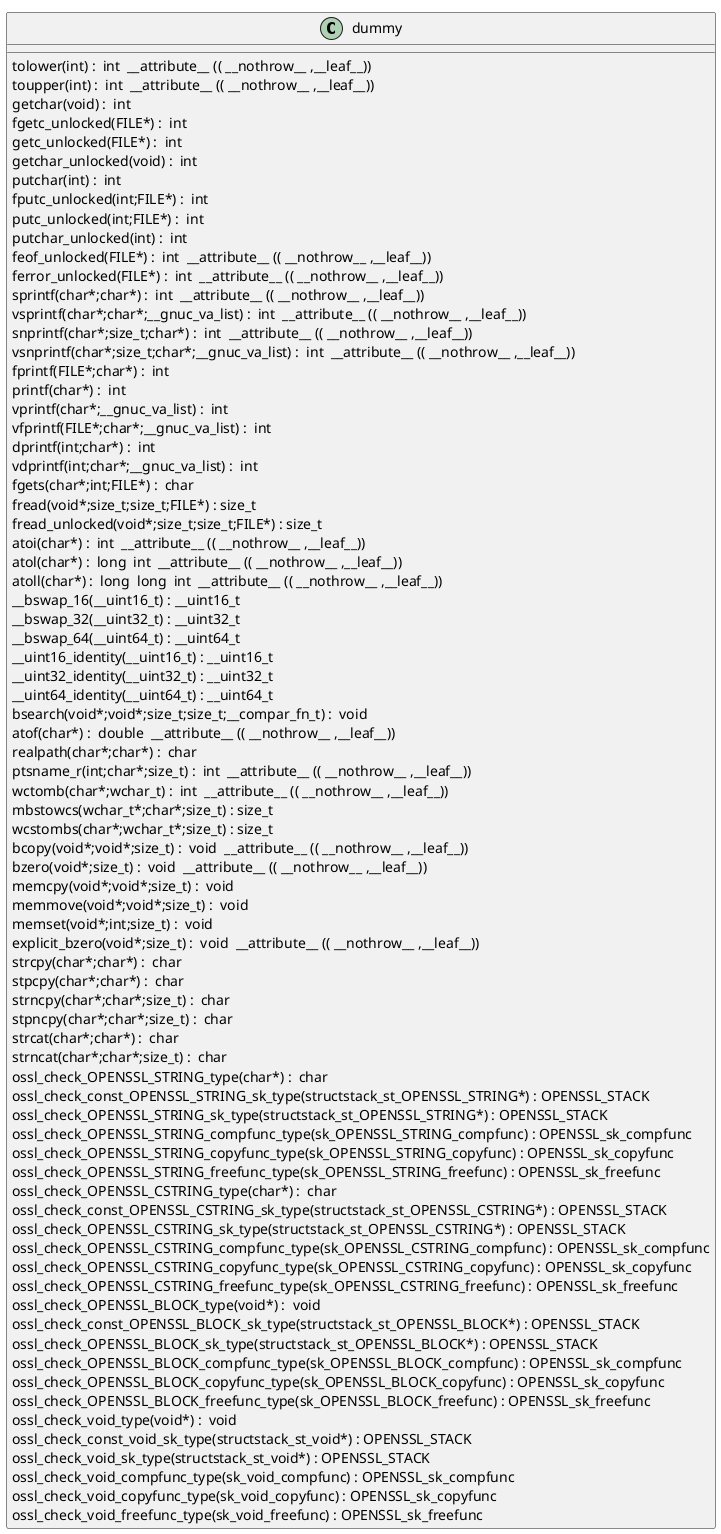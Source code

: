 @startuml
!pragma layout smetana
class dummy {
tolower(int) :  int  __attribute__ (( __nothrow__ ,__leaf__)) [[[./../.././qc/apps/s_server.c.html#244]]]
toupper(int) :  int  __attribute__ (( __nothrow__ ,__leaf__)) [[[./../.././qc/apps/s_server.c.html#250]]]
getchar(void) :  int  [[[./../.././qc/apps/s_server.c.html#877]]]
fgetc_unlocked(FILE*) :  int  [[[./../.././qc/apps/s_server.c.html#886]]]
getc_unlocked(FILE*) :  int  [[[./../.././qc/apps/s_server.c.html#896]]]
getchar_unlocked(void) :  int  [[[./../.././qc/apps/s_server.c.html#903]]]
putchar(int) :  int  [[[./../.././qc/apps/s_server.c.html#912]]]
fputc_unlocked(int;FILE*) :  int  [[[./../.././qc/apps/s_server.c.html#921]]]
putc_unlocked(int;FILE*) :  int  [[[./../.././qc/apps/s_server.c.html#931]]]
putchar_unlocked(int) :  int  [[[./../.././qc/apps/s_server.c.html#938]]]
feof_unlocked(FILE*) :  int  __attribute__ (( __nothrow__ ,__leaf__)) [[[./../.././qc/apps/s_server.c.html#944]]]
ferror_unlocked(FILE*) :  int  __attribute__ (( __nothrow__ ,__leaf__)) [[[./../.././qc/apps/s_server.c.html#951]]]
sprintf(char*;char*) :  int  __attribute__ (( __nothrow__ ,__leaf__)) [[[./../.././qc/apps/s_server.c.html#970]]]
vsprintf(char*;char*;__gnuc_va_list) :  int  __attribute__ (( __nothrow__ ,__leaf__)) [[[./../.././qc/apps/s_server.c.html#983]]]
snprintf(char*;size_t;char*) :  int  __attribute__ (( __nothrow__ ,__leaf__)) [[[./../.././qc/apps/s_server.c.html#1002]]]
vsnprintf(char*;size_t;char*;__gnuc_va_list) :  int  __attribute__ (( __nothrow__ ,__leaf__)) [[[./../.././qc/apps/s_server.c.html#1016]]]
fprintf(FILE*;char*) :  int  [[[./../.././qc/apps/s_server.c.html#1037]]]
printf(char*) :  int  [[[./../.././qc/apps/s_server.c.html#1044]]]
vprintf(char*;__gnuc_va_list) :  int  [[[./../.././qc/apps/s_server.c.html#1056]]]
vfprintf(FILE*;char*;__gnuc_va_list) :  int  [[[./../.././qc/apps/s_server.c.html#1066]]]
dprintf(int;char*) :  int  [[[./../.././qc/apps/s_server.c.html#1081]]]
vdprintf(int;char*;__gnuc_va_list) :  int  [[[./../.././qc/apps/s_server.c.html#1092]]]
fgets(char*;int;FILE*) :  char  [[[./../.././qc/apps/s_server.c.html#1111]]]
fread(void*;size_t;size_t;FILE*) : size_t [[[./../.././qc/apps/s_server.c.html#1137]]]
fread_unlocked(void*;size_t;size_t;FILE*) : size_t [[[./../.././qc/apps/s_server.c.html#1164]]]
atoi(char*) :  int  __attribute__ (( __nothrow__ ,__leaf__)) [[[./../.././qc/apps/s_server.c.html#1324]]]
atol(char*) :  long  int  __attribute__ (( __nothrow__ ,__leaf__)) [[[./../.././qc/apps/s_server.c.html#1329]]]
atoll(char*) :  long  long  int  __attribute__ (( __nothrow__ ,__leaf__)) [[[./../.././qc/apps/s_server.c.html#1336]]]
__bswap_16(__uint16_t) : __uint16_t [[[./../.././qc/apps/s_server.c.html#1483]]]
__bswap_32(__uint32_t) : __uint32_t [[[./../.././qc/apps/s_server.c.html#1498]]]
__bswap_64(__uint64_t) : __uint64_t [[[./../.././qc/apps/s_server.c.html#1508]]]
__uint16_identity(__uint16_t) : __uint16_t [[[./../.././qc/apps/s_server.c.html#1520]]]
__uint32_identity(__uint32_t) : __uint32_t [[[./../.././qc/apps/s_server.c.html#1526]]]
__uint64_identity(__uint64_t) : __uint64_t [[[./../.././qc/apps/s_server.c.html#1532]]]
bsearch(void*;void*;size_t;size_t;__compar_fn_t) :  void  [[[./../.././qc/apps/s_server.c.html#2200]]]
atof(char*) :  double  __attribute__ (( __nothrow__ ,__leaf__)) [[[./../.././qc/apps/s_server.c.html#1]]]
realpath(char*;char*) :  char  [[[./../.././qc/apps/s_server.c.html#1]]]
ptsname_r(int;char*;size_t) :  int  __attribute__ (( __nothrow__ ,__leaf__)) [[[./../.././qc/apps/s_server.c.html#1]]]
wctomb(char*;wchar_t) :  int  __attribute__ (( __nothrow__ ,__leaf__)) [[[./../.././qc/apps/s_server.c.html#1]]]
mbstowcs(wchar_t*;char*;size_t) : size_t [[[./../.././qc/apps/s_server.c.html#1]]]
wcstombs(char*;wchar_t*;size_t) : size_t [[[./../.././qc/apps/s_server.c.html#1]]]
bcopy(void*;void*;size_t) :  void  __attribute__ (( __nothrow__ ,__leaf__)) [[[./../.././qc/apps/s_server.c.html#1]]]
bzero(void*;size_t) :  void  __attribute__ (( __nothrow__ ,__leaf__)) [[[./../.././qc/apps/s_server.c.html#1]]]
memcpy(void*;void*;size_t) :  void  [[[./../.././qc/apps/s_server.c.html#1]]]
memmove(void*;void*;size_t) :  void  [[[./../.././qc/apps/s_server.c.html#1]]]
memset(void*;int;size_t) :  void  [[[./../.././qc/apps/s_server.c.html#1]]]
explicit_bzero(void*;size_t) :  void  __attribute__ (( __nothrow__ ,__leaf__)) [[[./../.././qc/apps/s_server.c.html#1]]]
strcpy(char*;char*) :  char  [[[./../.././qc/apps/s_server.c.html#1]]]
stpcpy(char*;char*) :  char  [[[./../.././qc/apps/s_server.c.html#1]]]
strncpy(char*;char*;size_t) :  char  [[[./../.././qc/apps/s_server.c.html#1]]]
stpncpy(char*;char*;size_t) :  char  [[[./../.././qc/apps/s_server.c.html#1]]]
strcat(char*;char*) :  char  [[[./../.././qc/apps/s_server.c.html#1]]]
strncat(char*;char*;size_t) :  char  [[[./../.././qc/apps/s_server.c.html#1]]]
ossl_check_OPENSSL_STRING_type(char*) :  char  [[[./../.././qc/apps/s_server.c.html#1]]]
ossl_check_const_OPENSSL_STRING_sk_type(structstack_st_OPENSSL_STRING*) : OPENSSL_STACK [[[./../.././qc/apps/s_server.c.html#1]]]
ossl_check_OPENSSL_STRING_sk_type(structstack_st_OPENSSL_STRING*) : OPENSSL_STACK [[[./../.././qc/apps/s_server.c.html#1]]]
ossl_check_OPENSSL_STRING_compfunc_type(sk_OPENSSL_STRING_compfunc) : OPENSSL_sk_compfunc [[[./../.././qc/apps/s_server.c.html#1]]]
ossl_check_OPENSSL_STRING_copyfunc_type(sk_OPENSSL_STRING_copyfunc) : OPENSSL_sk_copyfunc [[[./../.././qc/apps/s_server.c.html#1]]]
ossl_check_OPENSSL_STRING_freefunc_type(sk_OPENSSL_STRING_freefunc) : OPENSSL_sk_freefunc [[[./../.././qc/apps/s_server.c.html#1]]]
ossl_check_OPENSSL_CSTRING_type(char*) :  char  [[[./../.././qc/apps/s_server.c.html#1]]]
ossl_check_const_OPENSSL_CSTRING_sk_type(structstack_st_OPENSSL_CSTRING*) : OPENSSL_STACK [[[./../.././qc/apps/s_server.c.html#1]]]
ossl_check_OPENSSL_CSTRING_sk_type(structstack_st_OPENSSL_CSTRING*) : OPENSSL_STACK [[[./../.././qc/apps/s_server.c.html#1]]]
ossl_check_OPENSSL_CSTRING_compfunc_type(sk_OPENSSL_CSTRING_compfunc) : OPENSSL_sk_compfunc [[[./../.././qc/apps/s_server.c.html#1]]]
ossl_check_OPENSSL_CSTRING_copyfunc_type(sk_OPENSSL_CSTRING_copyfunc) : OPENSSL_sk_copyfunc [[[./../.././qc/apps/s_server.c.html#1]]]
ossl_check_OPENSSL_CSTRING_freefunc_type(sk_OPENSSL_CSTRING_freefunc) : OPENSSL_sk_freefunc [[[./../.././qc/apps/s_server.c.html#1]]]
ossl_check_OPENSSL_BLOCK_type(void*) :  void  [[[./../.././qc/apps/s_server.c.html#1]]]
ossl_check_const_OPENSSL_BLOCK_sk_type(structstack_st_OPENSSL_BLOCK*) : OPENSSL_STACK [[[./../.././qc/apps/s_server.c.html#1]]]
ossl_check_OPENSSL_BLOCK_sk_type(structstack_st_OPENSSL_BLOCK*) : OPENSSL_STACK [[[./../.././qc/apps/s_server.c.html#1]]]
ossl_check_OPENSSL_BLOCK_compfunc_type(sk_OPENSSL_BLOCK_compfunc) : OPENSSL_sk_compfunc [[[./../.././qc/apps/s_server.c.html#1]]]
ossl_check_OPENSSL_BLOCK_copyfunc_type(sk_OPENSSL_BLOCK_copyfunc) : OPENSSL_sk_copyfunc [[[./../.././qc/apps/s_server.c.html#1]]]
ossl_check_OPENSSL_BLOCK_freefunc_type(sk_OPENSSL_BLOCK_freefunc) : OPENSSL_sk_freefunc [[[./../.././qc/apps/s_server.c.html#1]]]
ossl_check_void_type(void*) :  void  [[[./../.././qc/apps/s_server.c.html#1]]]
ossl_check_const_void_sk_type(structstack_st_void*) : OPENSSL_STACK [[[./../.././qc/apps/s_server.c.html#1]]]
ossl_check_void_sk_type(structstack_st_void*) : OPENSSL_STACK [[[./../.././qc/apps/s_server.c.html#1]]]
ossl_check_void_compfunc_type(sk_void_compfunc) : OPENSSL_sk_compfunc [[[./../.././qc/apps/s_server.c.html#1]]]
ossl_check_void_copyfunc_type(sk_void_copyfunc) : OPENSSL_sk_copyfunc [[[./../.././qc/apps/s_server.c.html#1]]]
ossl_check_void_freefunc_type(sk_void_freefunc) : OPENSSL_sk_freefunc [[[./../.././qc/apps/s_server.c.html#1]]]
} 
@enduml
